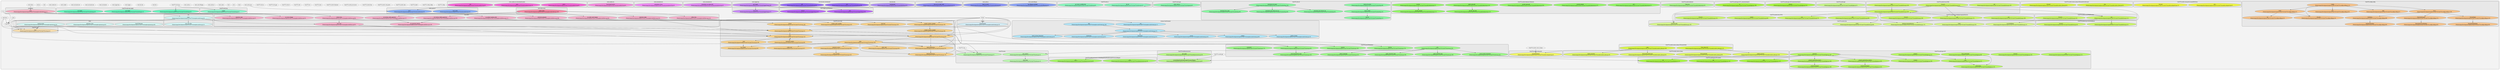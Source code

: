 digraph G {
    graph [rankdir=TB, clusterrank="local"];
    subgraph cluster_G {

        graph [style="filled,rounded", fillcolor="#80808018", label=""];
        #511 [label="#511", style="filled", fillcolor="#ffffffb2", fontcolor="#000000", group="0"];
        #588 [label="#588", style="filled", fillcolor="#ffffffb2", fontcolor="#000000", group="1"];
        ChatTTS [label="ChatTTS", style="filled", fillcolor="#ffffffb2", fontcolor="#000000", group="2"];
        ChatTTS__config [label="ChatTTS.config", style="filled", fillcolor="#ffffffb2", fontcolor="#000000", group="3"];
        ChatTTS__config__config [label="ChatTTS.config.config", style="filled", fillcolor="#ffffffb2", fontcolor="#000000", group="4"];
        ChatTTS__core [label="ChatTTS.core", style="filled", fillcolor="#ffffffb2", fontcolor="#000000", group="5"];
        ChatTTS__model [label="ChatTTS.model", style="filled", fillcolor="#ffffffb2", fontcolor="#000000", group="6"];
        ChatTTS__model__cuda [label="ChatTTS.model.cuda", style="filled", fillcolor="#ffffffb2", fontcolor="#000000", group="7"];
        ChatTTS__model__cuda__patch [label="ChatTTS.model.cuda.patch", style="filled", fillcolor="#ffffffb2", fontcolor="#000000", group="8"];
        ChatTTS__model__cuda__te_llama [label="ChatTTS.model.cuda.te_llama", style="filled", fillcolor="#ffffffb2", fontcolor="#000000", group="9"];
        ChatTTS__model__dvae [label="ChatTTS.model.dvae", style="filled", fillcolor="#ffffffb2", fontcolor="#000000", group="10"];
        ChatTTS__model__gpt [label="ChatTTS.model.gpt", style="filled", fillcolor="#ffffffb2", fontcolor="#000000", group="11"];
        ChatTTS__model__processors [label="ChatTTS.model.processors", style="filled", fillcolor="#ffffffb2", fontcolor="#000000", group="12"];
        ChatTTS__model__tokenizer [label="ChatTTS.model.tokenizer", style="filled", fillcolor="#ffffffb2", fontcolor="#000000", group="13"];
        ChatTTS__norm [label="ChatTTS.norm", style="filled", fillcolor="#ffffffb2", fontcolor="#000000", group="14"];
        ChatTTS__res [label="ChatTTS.res", style="filled", fillcolor="#ffffffb2", fontcolor="#000000", group="15"];
        ChatTTS__utils [label="ChatTTS.utils", style="filled", fillcolor="#ffffffb2", fontcolor="#000000", group="16"];
        ChatTTS__utils__dl [label="ChatTTS.utils.dl", style="filled", fillcolor="#ffffffb2", fontcolor="#000000", group="17"];
        ChatTTS__utils__gpu [label="ChatTTS.utils.gpu", style="filled", fillcolor="#ffffffb2", fontcolor="#000000", group="18"];
        ChatTTS__utils__io [label="ChatTTS.utils.io", style="filled", fillcolor="#ffffffb2", fontcolor="#000000", group="19"];
        ChatTTS__utils__log [label="ChatTTS.utils.log", style="filled", fillcolor="#ffffffb2", fontcolor="#000000", group="20"];
        client [label="client", style="filled", fillcolor="#ffffffb2", fontcolor="#000000", group="21"];
        main [label="main", style="filled", fillcolor="#ffffffb2", fontcolor="#000000", group="22"];
        run [label="run", style="filled", fillcolor="#ffffffb2", fontcolor="#000000", group="23"];
        setu [label="setu", style="filled", fillcolor="#ffffffb2", fontcolor="#000000", group="24"];
        stream [label="stream", style="filled", fillcolor="#ffffffb2", fontcolor="#000000", group="25"];
        tools [label="tools", style="filled", fillcolor="#ffffffb2", fontcolor="#000000", group="26"];
        tools__audio [label="tools.audio", style="filled", fillcolor="#ffffffb2", fontcolor="#000000", group="27"];
        tools__audio__av [label="tools.audio.av", style="filled", fillcolor="#ffffffb2", fontcolor="#000000", group="28"];
        tools__audio__ffmpeg [label="tools.audio.ffmpeg", style="filled", fillcolor="#ffffffb2", fontcolor="#000000", group="29"];
        tools__audio__n [label="tools.audio.n", style="filled", fillcolor="#ffffffb2", fontcolor="#000000", group="30"];
        tools__audio__pcm [label="tools.audio.pcm", style="filled", fillcolor="#ffffffb2", fontcolor="#000000", group="31"];
        tools__llm [label="tools.llm", style="filled", fillcolor="#ffffffb2", fontcolor="#000000", group="32"];
        tools__llm__llm [label="tools.llm.llm", style="filled", fillcolor="#ffffffb2", fontcolor="#000000", group="33"];
        tools__logger [label="tools.logger", style="filled", fillcolor="#ffffffb2", fontcolor="#000000", group="34"];
        tools__logger__log [label="tools.logger.log", style="filled", fillcolor="#ffffffb2", fontcolor="#000000", group="35"];
        tools__normalizer [label="tools.normalizer", style="filled", fillcolor="#ffffffb2", fontcolor="#000000", group="36"];
        tools__normalizer__en [label="tools.normalizer.en", style="filled", fillcolor="#ffffffb2", fontcolor="#000000", group="37"];
        tools__normalizer__zh [label="tools.normalizer.zh", style="filled", fillcolor="#ffffffb2", fontcolor="#000000", group="38"];
        tools__seeder [label="tools.seeder", style="filled", fillcolor="#ffffffb2", fontcolor="#000000", group="39"];
        tools__seeder__ctx [label="tools.seeder.ctx", style="filled", fillcolor="#ffffffb2", fontcolor="#000000", group="40"];
        web [label="web", style="filled", fillcolor="#ffffffb2", fontcolor="#000000", group="41"];
        web__ex [label="web.ex", style="filled", fillcolor="#ffffffb2", fontcolor="#000000", group="42"];
        web__funcs [label="web.funcs", style="filled", fillcolor="#ffffffb2", fontcolor="#000000", group="43"];
        web__webui [label="web.webui", style="filled", fillcolor="#ffffffb2", fontcolor="#000000", group="44"];
        subgraph cluster_ChatTTS__config__config {

            graph [style="filled,rounded", fillcolor="#80808018", label="ChatTTS.config.config"];
            ChatTTS__config__config__Backbone [label="Backbone\n(/home/sanjay/Development/explore/ChatTTS/ChatTTS/config/config.py:88)", style="filled", fillcolor="#ffb565b2", fontcolor="#000000", group="4"];
            ChatTTS__config__config__BackboneInitArgs [label="BackboneInitArgs\n(/home/sanjay/Development/explore/ChatTTS/ChatTTS/config/config.py:80)", style="filled", fillcolor="#ffb565b2", fontcolor="#000000", group="4"];
            ChatTTS__config__config__Config [label="Config\n(/home/sanjay/Development/explore/ChatTTS/ChatTTS/config/config.py:115)", style="filled", fillcolor="#ffb565b2", fontcolor="#000000", group="4"];
            ChatTTS__config__config__DVAE [label="DVAE\n(/home/sanjay/Development/explore/ChatTTS/ChatTTS/config/config.py:31)", style="filled", fillcolor="#ffb565b2", fontcolor="#000000", group="4"];
            ChatTTS__config__config__Decoder [label="Decoder\n(/home/sanjay/Development/explore/ChatTTS/ChatTTS/config/config.py:14)", style="filled", fillcolor="#ffb565b2", fontcolor="#000000", group="4"];
            ChatTTS__config__config__FeatureExtractor [label="FeatureExtractor\n(/home/sanjay/Development/explore/ChatTTS/ChatTTS/config/config.py:74)", style="filled", fillcolor="#ffb565b2", fontcolor="#000000", group="4"];
            ChatTTS__config__config__FeatureExtractorInitArgs [label="FeatureExtractorInitArgs\n(/home/sanjay/Development/explore/ChatTTS/ChatTTS/config/config.py:65)", style="filled", fillcolor="#ffb565b2", fontcolor="#000000", group="4"];
            ChatTTS__config__config__FourierHead [label="FourierHead\n(/home/sanjay/Development/explore/ChatTTS/ChatTTS/config/config.py:102)", style="filled", fillcolor="#ffb565b2", fontcolor="#000000", group="4"];
            ChatTTS__config__config__FourierHeadInitArgs [label="FourierHeadInitArgs\n(/home/sanjay/Development/explore/ChatTTS/ChatTTS/config/config.py:94)", style="filled", fillcolor="#ffb565b2", fontcolor="#000000", group="4"];
            ChatTTS__config__config__GPT [label="GPT\n(/home/sanjay/Development/explore/ChatTTS/ChatTTS/config/config.py:50)", style="filled", fillcolor="#ffb565b2", fontcolor="#000000", group="4"];
            ChatTTS__config__config__Path [label="Path\n(/home/sanjay/Development/explore/ChatTTS/ChatTTS/config/config.py:5)", style="filled", fillcolor="#ffb565b2", fontcolor="#000000", group="4"];
            ChatTTS__config__config__VQ [label="VQ\n(/home/sanjay/Development/explore/ChatTTS/ChatTTS/config/config.py:23)", style="filled", fillcolor="#ffb565b2", fontcolor="#000000", group="4"];
            ChatTTS__config__config__Vocos [label="Vocos\n(/home/sanjay/Development/explore/ChatTTS/ChatTTS/config/config.py:108)", style="filled", fillcolor="#ffb565b2", fontcolor="#000000", group="4"];
        }
        subgraph cluster_ChatTTS__core {

            graph [style="filled,rounded", fillcolor="#80808018", label="ChatTTS.core"];
            ChatTTS__core__Chat [label="Chat\n(/home/sanjay/Development/explore/ChatTTS/ChatTTS/core.py:31)", style="filled", fillcolor="#ffdb99b2", fontcolor="#000000", group="5"];
        }
        subgraph cluster_ChatTTS__core__Chat {

            graph [style="filled,rounded", fillcolor="#80808018", label="ChatTTS.core.Chat"];
            ChatTTS__core__Chat__InferCodeParams [label="InferCodeParams\n(/home/sanjay/Development/explore/ChatTTS/ChatTTS/core.py:191)", style="filled", fillcolor="#ffc965b2", fontcolor="#000000", group="5"];
            ChatTTS__core__Chat__RefineTextParams [label="RefineTextParams\n(/home/sanjay/Development/explore/ChatTTS/ChatTTS/core.py:179)", style="filled", fillcolor="#ffc965b2", fontcolor="#000000", group="5"];
            ChatTTS__core__Chat____init__ [label="__init__\n(/home/sanjay/Development/explore/ChatTTS/ChatTTS/core.py:32)", style="filled", fillcolor="#ffc965b2", fontcolor="#000000", group="5"];
            ChatTTS__core__Chat___decode_to_wavs [label="_decode_to_wavs\n(/home/sanjay/Development/explore/ChatTTS/ChatTTS/core.py:426)", style="filled", fillcolor="#ffc965b2", fontcolor="#000000", group="5"];
            ChatTTS__core__Chat___infer [label="_infer\n(/home/sanjay/Development/explore/ChatTTS/ChatTTS/core.py:339)", style="filled", fillcolor="#ffc965b2", fontcolor="#000000", group="5"];
            ChatTTS__core__Chat___infer_code [label="_infer_code\n(/home/sanjay/Development/explore/ChatTTS/ChatTTS/core.py:455)", style="filled", fillcolor="#ffc965b2", fontcolor="#000000", group="5"];
            ChatTTS__core__Chat___load [label="_load\n(/home/sanjay/Development/explore/ChatTTS/ChatTTS/core.py:238)", style="filled", fillcolor="#ffc965b2", fontcolor="#000000", group="5"];
            ChatTTS__core__Chat___refine_text [label="_refine_text\n(/home/sanjay/Development/explore/ChatTTS/ChatTTS/core.py:547)", style="filled", fillcolor="#ffc965b2", fontcolor="#000000", group="5"];
            ChatTTS__core__Chat___sample_random_speaker [label="_sample_random_speaker\n(/home/sanjay/Development/explore/ChatTTS/ChatTTS/core.py:169)", style="filled", fillcolor="#ffc965b2", fontcolor="#000000", group="5"];
            ChatTTS__core__Chat___vocos_decode [label="_vocos_decode\n(/home/sanjay/Development/explore/ChatTTS/ChatTTS/core.py:419)", style="filled", fillcolor="#ffc965b2", fontcolor="#000000", group="5"];
            ChatTTS__core__Chat__download_models [label="download_models\n(/home/sanjay/Development/explore/ChatTTS/ChatTTS/core.py:68)", style="filled", fillcolor="#ffc965b2", fontcolor="#000000", group="5"];
            ChatTTS__core__Chat__has_loaded [label="has_loaded\n(/home/sanjay/Development/explore/ChatTTS/ChatTTS/core.py:49)", style="filled", fillcolor="#ffc965b2", fontcolor="#000000", group="5"];
            ChatTTS__core__Chat__infer [label="infer\n(/home/sanjay/Development/explore/ChatTTS/ChatTTS/core.py:203)", style="filled", fillcolor="#ffc965b2", fontcolor="#000000", group="5"];
            ChatTTS__core__Chat__interrupt [label="interrupt\n(/home/sanjay/Development/explore/ChatTTS/ChatTTS/core.py:234)", style="filled", fillcolor="#ffc965b2", fontcolor="#000000", group="5"];
            ChatTTS__core__Chat__load [label="load\n(/home/sanjay/Development/explore/ChatTTS/ChatTTS/core.py:124)", style="filled", fillcolor="#ffc965b2", fontcolor="#000000", group="5"];
            ChatTTS__core__Chat__sample_audio_speaker [label="sample_audio_speaker\n(/home/sanjay/Development/explore/ChatTTS/ChatTTS/core.py:163)", style="filled", fillcolor="#ffc965b2", fontcolor="#000000", group="5"];
            ChatTTS__core__Chat__sample_random_speaker [label="sample_random_speaker\n(/home/sanjay/Development/explore/ChatTTS/ChatTTS/core.py:159)", style="filled", fillcolor="#ffc965b2", fontcolor="#000000", group="5"];
            ChatTTS__core__Chat__unload [label="unload\n(/home/sanjay/Development/explore/ChatTTS/ChatTTS/core.py:148)", style="filled", fillcolor="#ffc965b2", fontcolor="#000000", group="5"];
        }
        subgraph cluster_ChatTTS__model__cuda__patch {

            graph [style="filled,rounded", fillcolor="#80808018", label="ChatTTS.model.cuda.patch"];
            ChatTTS__model__cuda__patch__LlamaRMSNorm [label="LlamaRMSNorm\n(/home/sanjay/Development/explore/ChatTTS/ChatTTS/model/cuda/patch.py:4)", style="filled", fillcolor="#f6ff32b2", fontcolor="#000000", group="8"];
        }
        subgraph cluster_ChatTTS__model__cuda__patch__LlamaRMSNorm {

            graph [style="filled,rounded", fillcolor="#80808018", label="ChatTTS.model.cuda.patch.LlamaRMSNorm"];
            ChatTTS__model__cuda__patch__LlamaRMSNorm____init__ [label="__init__\n(/home/sanjay/Development/explore/ChatTTS/ChatTTS/model/cuda/patch.py:5)", style="filled", fillcolor="#f3ff00b2", fontcolor="#000000", group="8"];
            ChatTTS__model__cuda__patch__LlamaRMSNorm__forward [label="forward\n(/home/sanjay/Development/explore/ChatTTS/ChatTTS/model/cuda/patch.py:13)", style="filled", fillcolor="#f3ff00b2", fontcolor="#000000", group="8"];
        }
        subgraph cluster_ChatTTS__model__cuda__te_llama {

            graph [style="filled,rounded", fillcolor="#80808018", label="ChatTTS.model.cuda.te_llama"];
            ChatTTS__model__cuda__te_llama__TELlamaDecoderLayer [label="TELlamaDecoderLayer\n(/home/sanjay/Development/explore/ChatTTS/ChatTTS/model/cuda/te_llama.py:50)", style="filled", fillcolor="#dbff32b2", fontcolor="#000000", group="9"];
            ChatTTS__model__cuda__te_llama__TELlamaModel [label="TELlamaModel\n(/home/sanjay/Development/explore/ChatTTS/ChatTTS/model/cuda/te_llama.py:96)", style="filled", fillcolor="#dbff32b2", fontcolor="#000000", group="9"];
            ChatTTS__model__cuda__te_llama___replace_params [label="_replace_params\n(/home/sanjay/Development/explore/ChatTTS/ChatTTS/model/cuda/te_llama.py:134)", style="filled", fillcolor="#dbff32b2", fontcolor="#000000", group="9"];
            ChatTTS__model__cuda__te_llama__replace_decoder [label="replace_decoder\n(/home/sanjay/Development/explore/ChatTTS/ChatTTS/model/cuda/te_llama.py:29)", style="filled", fillcolor="#dbff32b2", fontcolor="#000000", group="9"];
        }
        subgraph cluster_ChatTTS__model__cuda__te_llama__TELlamaDecoderLayer {

            graph [style="filled,rounded", fillcolor="#80808018", label="ChatTTS.model.cuda.te_llama.TELlamaDecoderLayer"];
            ChatTTS__model__cuda__te_llama__TELlamaDecoderLayer____init__ [label="__init__\n(/home/sanjay/Development/explore/ChatTTS/ChatTTS/model/cuda/te_llama.py:61)", style="filled", fillcolor="#d2ff00b2", fontcolor="#000000", group="9"];
            ChatTTS__model__cuda__te_llama__TELlamaDecoderLayer__forward [label="forward\n(/home/sanjay/Development/explore/ChatTTS/ChatTTS/model/cuda/te_llama.py:81)", style="filled", fillcolor="#d2ff00b2", fontcolor="#000000", group="9"];
        }
        subgraph cluster_ChatTTS__model__cuda__te_llama__TELlamaModel {

            graph [style="filled,rounded", fillcolor="#80808018", label="ChatTTS.model.cuda.te_llama.TELlamaModel"];
            ChatTTS__model__cuda__te_llama__TELlamaModel____new__ [label="__new__\n(/home/sanjay/Development/explore/ChatTTS/ChatTTS/model/cuda/te_llama.py:106)", style="filled", fillcolor="#d2ff00b2", fontcolor="#000000", group="9"];
            ChatTTS__model__cuda__te_llama__TELlamaModel__from_state_dict [label="from_state_dict\n(/home/sanjay/Development/explore/ChatTTS/ChatTTS/model/cuda/te_llama.py:114)", style="filled", fillcolor="#d2ff00b2", fontcolor="#000000", group="9"];
        }
        subgraph cluster_ChatTTS__model__dvae {

            graph [style="filled,rounded", fillcolor="#80808018", label="ChatTTS.model.dvae"];
            ChatTTS__model__dvae__ConvNeXtBlock [label="ConvNeXtBlock\n(/home/sanjay/Development/explore/ChatTTS/ChatTTS/model/dvae.py:13)", style="filled", fillcolor="#d0ff65b2", fontcolor="#000000", group="10"];
            ChatTTS__model__dvae__DVAE [label="DVAE\n(/home/sanjay/Development/explore/ChatTTS/ChatTTS/model/dvae.py:205)", style="filled", fillcolor="#d0ff65b2", fontcolor="#000000", group="10"];
            ChatTTS__model__dvae__DVAEDecoder [label="DVAEDecoder\n(/home/sanjay/Development/explore/ChatTTS/ChatTTS/model/dvae.py:130)", style="filled", fillcolor="#d0ff65b2", fontcolor="#000000", group="10"];
            ChatTTS__model__dvae__GFSQ [label="GFSQ\n(/home/sanjay/Development/explore/ChatTTS/ChatTTS/model/dvae.py:68)", style="filled", fillcolor="#d0ff65b2", fontcolor="#000000", group="10"];
            ChatTTS__model__dvae__MelSpectrogramFeatures [label="MelSpectrogramFeatures\n(/home/sanjay/Development/explore/ChatTTS/ChatTTS/model/dvae.py:174)", style="filled", fillcolor="#d0ff65b2", fontcolor="#000000", group="10"];
        }
        subgraph cluster_ChatTTS__model__dvae__ConvNeXtBlock {

            graph [style="filled,rounded", fillcolor="#80808018", label="ChatTTS.model.dvae.ConvNeXtBlock"];
            ChatTTS__model__dvae__ConvNeXtBlock____init__ [label="__init__\n(/home/sanjay/Development/explore/ChatTTS/ChatTTS/model/dvae.py:14)", style="filled", fillcolor="#c0ff32b2", fontcolor="#000000", group="10"];
            ChatTTS__model__dvae__ConvNeXtBlock__forward [label="forward\n(/home/sanjay/Development/explore/ChatTTS/ChatTTS/model/dvae.py:45)", style="filled", fillcolor="#c0ff32b2", fontcolor="#000000", group="10"];
        }
        subgraph cluster_ChatTTS__model__dvae__DVAE {

            graph [style="filled,rounded", fillcolor="#80808018", label="ChatTTS.model.dvae.DVAE"];
            ChatTTS__model__dvae__DVAE____call__ [label="__call__\n(/home/sanjay/Development/explore/ChatTTS/ChatTTS/model/dvae.py:245)", style="filled", fillcolor="#c0ff32b2", fontcolor="#000000", group="10"];
            ChatTTS__model__dvae__DVAE____init__ [label="__init__\n(/home/sanjay/Development/explore/ChatTTS/ChatTTS/model/dvae.py:206)", style="filled", fillcolor="#c0ff32b2", fontcolor="#000000", group="10"];
            ChatTTS__model__dvae__DVAE____repr__ [label="__repr__\n(/home/sanjay/Development/explore/ChatTTS/ChatTTS/model/dvae.py:240)", style="filled", fillcolor="#c0ff32b2", fontcolor="#000000", group="10"];
            ChatTTS__model__dvae__DVAE__forward [label="forward\n(/home/sanjay/Development/explore/ChatTTS/ChatTTS/model/dvae.py:251)", style="filled", fillcolor="#c0ff32b2", fontcolor="#000000", group="10"];
        }
        subgraph cluster_ChatTTS__model__dvae__DVAEDecoder {

            graph [style="filled,rounded", fillcolor="#80808018", label="ChatTTS.model.dvae.DVAEDecoder"];
            ChatTTS__model__dvae__DVAEDecoder____init__ [label="__init__\n(/home/sanjay/Development/explore/ChatTTS/ChatTTS/model/dvae.py:131)", style="filled", fillcolor="#c0ff32b2", fontcolor="#000000", group="10"];
            ChatTTS__model__dvae__DVAEDecoder__forward [label="forward\n(/home/sanjay/Development/explore/ChatTTS/ChatTTS/model/dvae.py:162)", style="filled", fillcolor="#c0ff32b2", fontcolor="#000000", group="10"];
        }
        subgraph cluster_ChatTTS__model__dvae__GFSQ {

            graph [style="filled,rounded", fillcolor="#80808018", label="ChatTTS.model.dvae.GFSQ"];
            ChatTTS__model__dvae__GFSQ____call__ [label="__call__\n(/home/sanjay/Development/explore/ChatTTS/ChatTTS/model/dvae.py:98)", style="filled", fillcolor="#c0ff32b2", fontcolor="#000000", group="10"];
            ChatTTS__model__dvae__GFSQ____init__ [label="__init__\n(/home/sanjay/Development/explore/ChatTTS/ChatTTS/model/dvae.py:70)", style="filled", fillcolor="#c0ff32b2", fontcolor="#000000", group="10"];
            ChatTTS__model__dvae__GFSQ___embed [label="_embed\n(/home/sanjay/Development/explore/ChatTTS/ChatTTS/model/dvae.py:86)", style="filled", fillcolor="#c0ff32b2", fontcolor="#000000", group="10"];
            ChatTTS__model__dvae__GFSQ__forward [label="forward\n(/home/sanjay/Development/explore/ChatTTS/ChatTTS/model/dvae.py:101)", style="filled", fillcolor="#c0ff32b2", fontcolor="#000000", group="10"];
        }
        subgraph cluster_ChatTTS__model__dvae__MelSpectrogramFeatures {

            graph [style="filled,rounded", fillcolor="#80808018", label="ChatTTS.model.dvae.MelSpectrogramFeatures"];
            ChatTTS__model__dvae__MelSpectrogramFeatures____call__ [label="__call__\n(/home/sanjay/Development/explore/ChatTTS/ChatTTS/model/dvae.py:196)", style="filled", fillcolor="#c0ff32b2", fontcolor="#000000", group="10"];
            ChatTTS__model__dvae__MelSpectrogramFeatures____init__ [label="__init__\n(/home/sanjay/Development/explore/ChatTTS/ChatTTS/model/dvae.py:175)", style="filled", fillcolor="#c0ff32b2", fontcolor="#000000", group="10"];
            ChatTTS__model__dvae__MelSpectrogramFeatures__forward [label="forward\n(/home/sanjay/Development/explore/ChatTTS/ChatTTS/model/dvae.py:199)", style="filled", fillcolor="#c0ff32b2", fontcolor="#000000", group="10"];
        }
        subgraph cluster_ChatTTS__model__gpt {

            graph [style="filled,rounded", fillcolor="#80808018", label="ChatTTS.model.gpt"];
            ChatTTS__model__gpt__GPT [label="GPT\n(/home/sanjay/Development/explore/ChatTTS/ChatTTS/model/gpt.py:22)", style="filled", fillcolor="#bcff65b2", fontcolor="#000000", group="11"];
        }
        subgraph cluster_ChatTTS__model__gpt__GPT {

            graph [style="filled,rounded", fillcolor="#80808018", label="ChatTTS.model.gpt.GPT"];
            ChatTTS__model__gpt__GPT__Context [label="Context\n(/home/sanjay/Development/explore/ChatTTS/ChatTTS/model/gpt.py:109)", style="filled", fillcolor="#a6ff32b2", fontcolor="#000000", group="11"];
            ChatTTS__model__gpt__GPT__GenerationOutputs [label="GenerationOutputs\n(/home/sanjay/Development/explore/ChatTTS/ChatTTS/model/gpt.py:318)", style="filled", fillcolor="#a6ff32b2", fontcolor="#000000", group="11"];
            ChatTTS__model__gpt__GPT___GenerationInputs [label="_GenerationInputs\n(/home/sanjay/Development/explore/ChatTTS/ChatTTS/model/gpt.py:189)", style="filled", fillcolor="#a6ff32b2", fontcolor="#000000", group="11"];
            ChatTTS__model__gpt__GPT____call__ [label="__call__\n(/home/sanjay/Development/explore/ChatTTS/ChatTTS/model/gpt.py:151)", style="filled", fillcolor="#a6ff32b2", fontcolor="#000000", group="11"];
            ChatTTS__model__gpt__GPT____init__ [label="__init__\n(/home/sanjay/Development/explore/ChatTTS/ChatTTS/model/gpt.py:23)", style="filled", fillcolor="#a6ff32b2", fontcolor="#000000", group="11"];
            ChatTTS__model__gpt__GPT___build_llama [label="_build_llama\n(/home/sanjay/Development/explore/ChatTTS/ChatTTS/model/gpt.py:119)", style="filled", fillcolor="#a6ff32b2", fontcolor="#000000", group="11"];
            ChatTTS__model__gpt__GPT___prepare_generation_inputs [label="_prepare_generation_inputs\n(/home/sanjay/Development/explore/ChatTTS/ChatTTS/model/gpt.py:208)", style="filled", fillcolor="#a6ff32b2", fontcolor="#000000", group="11"];
            ChatTTS__model__gpt__GPT___prepare_generation_outputs [label="_prepare_generation_outputs\n(/home/sanjay/Development/explore/ChatTTS/ChatTTS/model/gpt.py:328)", style="filled", fillcolor="#a6ff32b2", fontcolor="#000000", group="11"];
            ChatTTS__model__gpt__GPT__forward [label="forward\n(/home/sanjay/Development/explore/ChatTTS/ChatTTS/model/gpt.py:159)", style="filled", fillcolor="#a6ff32b2", fontcolor="#000000", group="11"];
            ChatTTS__model__gpt__GPT__from_pretrained [label="from_pretrained\n(/home/sanjay/Development/explore/ChatTTS/ChatTTS/model/gpt.py:86)", style="filled", fillcolor="#a6ff32b2", fontcolor="#000000", group="11"];
            ChatTTS__model__gpt__GPT__generate [label="generate\n(/home/sanjay/Development/explore/ChatTTS/ChatTTS/model/gpt.py:356)", style="filled", fillcolor="#a6ff32b2", fontcolor="#000000", group="11"];
            ChatTTS__model__gpt__GPT__prepare [label="prepare\n(/home/sanjay/Development/explore/ChatTTS/ChatTTS/model/gpt.py:141)", style="filled", fillcolor="#a6ff32b2", fontcolor="#000000", group="11"];
        }
        subgraph cluster_ChatTTS__model__gpt__GPT__Context {

            graph [style="filled,rounded", fillcolor="#80808018", label="ChatTTS.model.gpt.GPT.Context"];
            ChatTTS__model__gpt__GPT__Context____init__ [label="__init__\n(/home/sanjay/Development/explore/ChatTTS/ChatTTS/model/gpt.py:110)", style="filled", fillcolor="#90ff00b2", fontcolor="#000000", group="11"];
            ChatTTS__model__gpt__GPT__Context__get [label="get\n(/home/sanjay/Development/explore/ChatTTS/ChatTTS/model/gpt.py:116)", style="filled", fillcolor="#90ff00b2", fontcolor="#000000", group="11"];
            ChatTTS__model__gpt__GPT__Context__set [label="set\n(/home/sanjay/Development/explore/ChatTTS/ChatTTS/model/gpt.py:113)", style="filled", fillcolor="#90ff00b2", fontcolor="#000000", group="11"];
        }
        subgraph cluster_ChatTTS__model__gpt__GPT__GenerationOutputs {

            graph [style="filled,rounded", fillcolor="#80808018", label="ChatTTS.model.gpt.GPT.GenerationOutputs"];
            ChatTTS__model__gpt__GPT__GenerationOutputs__destroy [label="destroy\n(/home/sanjay/Development/explore/ChatTTS/ChatTTS/model/gpt.py:323)", style="filled", fillcolor="#90ff00b2", fontcolor="#000000", group="11"];
        }
        subgraph cluster_ChatTTS__model__gpt__GPT___GenerationInputs {

            graph [style="filled,rounded", fillcolor="#80808018", label="ChatTTS.model.gpt.GPT._GenerationInputs"];
            ChatTTS__model__gpt__GPT___GenerationInputs__to [label="to\n(/home/sanjay/Development/explore/ChatTTS/ChatTTS/model/gpt.py:198)", style="filled", fillcolor="#90ff00b2", fontcolor="#000000", group="11"];
        }
        subgraph cluster_ChatTTS__model__processors {

            graph [style="filled,rounded", fillcolor="#80808018", label="ChatTTS.model.processors"];
            ChatTTS__model__processors__CustomRepetitionPenaltyLogitsProcessorRepeat [label="CustomRepetitionPenaltyLogitsProcessorRepeat\n(/home/sanjay/Development/explore/ChatTTS/ChatTTS/model/processors.py:6)", style="filled", fillcolor="#a8ff65b2", fontcolor="#000000", group="12"];
            ChatTTS__model__processors__gen_logits [label="gen_logits\n(/home/sanjay/Development/explore/ChatTTS/ChatTTS/model/processors.py:38)", style="filled", fillcolor="#a8ff65b2", fontcolor="#000000", group="12"];
        }
        subgraph cluster_ChatTTS__model__processors__CustomRepetitionPenaltyLogitsProcessorRepeat {

            graph [style="filled,rounded", fillcolor="#80808018", label="ChatTTS.model.processors.CustomRepetitionPenaltyLogitsProcessorRepeat"];
            ChatTTS__model__processors__CustomRepetitionPenaltyLogitsProcessorRepeat____call__ [label="__call__\n(/home/sanjay/Development/explore/ChatTTS/ChatTTS/model/processors.py:18)", style="filled", fillcolor="#8bff32b2", fontcolor="#000000", group="12"];
            ChatTTS__model__processors__CustomRepetitionPenaltyLogitsProcessorRepeat____init__ [label="__init__\n(/home/sanjay/Development/explore/ChatTTS/ChatTTS/model/processors.py:8)", style="filled", fillcolor="#8bff32b2", fontcolor="#000000", group="12"];
        }
        subgraph cluster_ChatTTS__model__tokenizer {

            graph [style="filled,rounded", fillcolor="#80808018", label="ChatTTS.model.tokenizer"];
            ChatTTS__model__tokenizer__Tokenizer [label="Tokenizer\n(/home/sanjay/Development/explore/ChatTTS/ChatTTS/model/tokenizer.py:20)", style="filled", fillcolor="#94ff65b2", fontcolor="#000000", group="13"];
        }
        subgraph cluster_ChatTTS__model__tokenizer__Tokenizer {

            graph [style="filled,rounded", fillcolor="#80808018", label="ChatTTS.model.tokenizer.Tokenizer"];
            ChatTTS__model__tokenizer__Tokenizer____init__ [label="__init__\n(/home/sanjay/Development/explore/ChatTTS/ChatTTS/model/tokenizer.py:21)", style="filled", fillcolor="#71ff32b2", fontcolor="#000000", group="13"];
            ChatTTS__model__tokenizer__Tokenizer___decode_prompt [label="_decode_prompt\n(/home/sanjay/Development/explore/ChatTTS/ChatTTS/model/tokenizer.py:171)", style="filled", fillcolor="#71ff32b2", fontcolor="#000000", group="13"];
            ChatTTS__model__tokenizer__Tokenizer___decode_spk_emb [label="_decode_spk_emb\n(/home/sanjay/Development/explore/ChatTTS/ChatTTS/model/tokenizer.py:132)", style="filled", fillcolor="#71ff32b2", fontcolor="#000000", group="13"];
            ChatTTS__model__tokenizer__Tokenizer___encode_prompt [label="_encode_prompt\n(/home/sanjay/Development/explore/ChatTTS/ChatTTS/model/tokenizer.py:187)", style="filled", fillcolor="#71ff32b2", fontcolor="#000000", group="13"];
            ChatTTS__model__tokenizer__Tokenizer___encode_spk_emb [label="_encode_spk_emb\n(/home/sanjay/Development/explore/ChatTTS/ChatTTS/model/tokenizer.py:204)", style="filled", fillcolor="#71ff32b2", fontcolor="#000000", group="13"];
            ChatTTS__model__tokenizer__Tokenizer__apply_spk_emb [label="apply_spk_emb\n(/home/sanjay/Development/explore/ChatTTS/ChatTTS/model/tokenizer.py:143)", style="filled", fillcolor="#71ff32b2", fontcolor="#000000", group="13"];
            ChatTTS__model__tokenizer__Tokenizer__encode [label="encode\n(/home/sanjay/Development/explore/ChatTTS/ChatTTS/model/tokenizer.py:37)", style="filled", fillcolor="#71ff32b2", fontcolor="#000000", group="13"];
        }
        subgraph cluster_ChatTTS__norm {

            graph [style="filled,rounded", fillcolor="#80808018", label="ChatTTS.norm"];
            ChatTTS__norm__Normalizer [label="Normalizer\n(/home/sanjay/Development/explore/ChatTTS/ChatTTS/norm.py:37)", style="filled", fillcolor="#aaff99b2", fontcolor="#000000", group="14"];
            ChatTTS__norm___fast_replace [label="_fast_replace\n(/home/sanjay/Development/explore/ChatTTS/ChatTTS/norm.py:22)", style="filled", fillcolor="#aaff99b2", fontcolor="#000000", group="14"];
            ChatTTS__norm___find_index [label="_find_index\n(/home/sanjay/Development/explore/ChatTTS/ChatTTS/norm.py:14)", style="filled", fillcolor="#aaff99b2", fontcolor="#000000", group="14"];
        }
        subgraph cluster_ChatTTS__norm__Normalizer {

            graph [style="filled,rounded", fillcolor="#80808018", label="ChatTTS.norm.Normalizer"];
            ChatTTS__norm__Normalizer____call__ [label="__call__\n(/home/sanjay/Development/explore/ChatTTS/ChatTTS/norm.py:129)", style="filled", fillcolor="#80ff65b2", fontcolor="#000000", group="14"];
            ChatTTS__norm__Normalizer____init__ [label="__init__\n(/home/sanjay/Development/explore/ChatTTS/ChatTTS/norm.py:38)", style="filled", fillcolor="#80ff65b2", fontcolor="#000000", group="14"];
            ChatTTS__norm__Normalizer___apply_character_map [label="_apply_character_map\n(/home/sanjay/Development/explore/ChatTTS/ChatTTS/norm.py:199)", style="filled", fillcolor="#80ff65b2", fontcolor="#000000", group="14"];
            ChatTTS__norm__Normalizer___apply_half2full_map [label="_apply_half2full_map\n(/home/sanjay/Development/explore/ChatTTS/ChatTTS/norm.py:196)", style="filled", fillcolor="#80ff65b2", fontcolor="#000000", group="14"];
            ChatTTS__norm__Normalizer___count_invalid_characters [label="_count_invalid_characters\n(/home/sanjay/Development/explore/ChatTTS/ChatTTS/norm.py:191)", style="filled", fillcolor="#80ff65b2", fontcolor="#000000", group="14"];
            ChatTTS__norm__Normalizer___detect_language [label="_detect_language\n(/home/sanjay/Development/explore/ChatTTS/ChatTTS/norm.py:202)", style="filled", fillcolor="#80ff65b2", fontcolor="#000000", group="14"];
            ChatTTS__norm__Normalizer___load_homophones_map [label="_load_homophones_map\n(/home/sanjay/Development/explore/ChatTTS/ChatTTS/norm.py:182)", style="filled", fillcolor="#80ff65b2", fontcolor="#000000", group="14"];
            ChatTTS__norm__Normalizer__destroy [label="destroy\n(/home/sanjay/Development/explore/ChatTTS/ChatTTS/norm.py:178)", style="filled", fillcolor="#80ff65b2", fontcolor="#000000", group="14"];
            ChatTTS__norm__Normalizer__register [label="register\n(/home/sanjay/Development/explore/ChatTTS/ChatTTS/norm.py:159)", style="filled", fillcolor="#80ff65b2", fontcolor="#000000", group="14"];
            ChatTTS__norm__Normalizer__unregister [label="unregister\n(/home/sanjay/Development/explore/ChatTTS/ChatTTS/norm.py:174)", style="filled", fillcolor="#80ff65b2", fontcolor="#000000", group="14"];
        }
        subgraph cluster_ChatTTS__utils__dl {

            graph [style="filled,rounded", fillcolor="#80808018", label="ChatTTS.utils.dl"];
            ChatTTS__utils__dl__check_all_assets [label="check_all_assets\n(/home/sanjay/Development/explore/ChatTTS/ChatTTS/utils/dl.py:46)", style="filled", fillcolor="#65ff87b2", fontcolor="#000000", group="17"];
            ChatTTS__utils__dl__check_model [label="check_model\n(/home/sanjay/Development/explore/ChatTTS/ChatTTS/utils/dl.py:19)", style="filled", fillcolor="#65ff87b2", fontcolor="#000000", group="17"];
            ChatTTS__utils__dl__download_all_assets [label="download_all_assets\n(/home/sanjay/Development/explore/ChatTTS/ChatTTS/utils/dl.py:104)", style="filled", fillcolor="#65ff87b2", fontcolor="#000000", group="17"];
            ChatTTS__utils__dl__download_and_extract_tar_gz [label="download_and_extract_tar_gz\n(/home/sanjay/Development/explore/ChatTTS/ChatTTS/utils/dl.py:68)", style="filled", fillcolor="#65ff87b2", fontcolor="#000000", group="17"];
            ChatTTS__utils__dl__download_and_extract_zip [label="download_and_extract_zip\n(/home/sanjay/Development/explore/ChatTTS/ChatTTS/utils/dl.py:82)", style="filled", fillcolor="#65ff87b2", fontcolor="#000000", group="17"];
            ChatTTS__utils__dl__download_dns_yaml [label="download_dns_yaml\n(/home/sanjay/Development/explore/ChatTTS/ChatTTS/utils/dl.py:96)", style="filled", fillcolor="#65ff87b2", fontcolor="#000000", group="17"];
            ChatTTS__utils__dl__sha256 [label="sha256\n(/home/sanjay/Development/explore/ChatTTS/ChatTTS/utils/dl.py:12)", style="filled", fillcolor="#65ff87b2", fontcolor="#000000", group="17"];
        }
        subgraph cluster_ChatTTS__utils__gpu {

            graph [style="filled,rounded", fillcolor="#80808018", label="ChatTTS.utils.gpu"];
            ChatTTS__utils__gpu__select_device [label="select_device\n(/home/sanjay/Development/explore/ChatTTS/ChatTTS/utils/gpu.py:6)", style="filled", fillcolor="#65ff9bb2", fontcolor="#000000", group="18"];
        }
        subgraph cluster_ChatTTS__utils__io {

            graph [style="filled,rounded", fillcolor="#80808018", label="ChatTTS.utils.io"];
            ChatTTS__utils__io__del_all [label="del_all\n(/home/sanjay/Development/explore/ChatTTS/ChatTTS/utils/io.py:22)", style="filled", fillcolor="#65ffafb2", fontcolor="#000000", group="19"];
            ChatTTS__utils__io__get_latest_modified_file [label="get_latest_modified_file\n(/home/sanjay/Development/explore/ChatTTS/ChatTTS/utils/io.py:9)", style="filled", fillcolor="#65ffafb2", fontcolor="#000000", group="19"];
        }
        subgraph cluster_ChatTTS__utils__log {

            graph [style="filled,rounded", fillcolor="#80808018", label="ChatTTS.utils.log"];
            ChatTTS__utils__log__Logger [label="Logger\n(/home/sanjay/Development/explore/ChatTTS/ChatTTS/utils/log.py:5)", style="filled", fillcolor="#65ffc3b2", fontcolor="#000000", group="20"];
        }
        subgraph cluster_ChatTTS__utils__log__Logger {

            graph [style="filled,rounded", fillcolor="#80808018", label="ChatTTS.utils.log.Logger"];
            ChatTTS__utils__log__Logger____init__ [label="__init__\n(/home/sanjay/Development/explore/ChatTTS/ChatTTS/utils/log.py:6)", style="filled", fillcolor="#32ffafb2", fontcolor="#000000", group="20"];
            ChatTTS__utils__log__Logger__get_logger [label="get_logger\n(/home/sanjay/Development/explore/ChatTTS/ChatTTS/utils/log.py:12)", style="filled", fillcolor="#32ffafb2", fontcolor="#000000", group="20"];
            ChatTTS__utils__log__Logger__set_logger [label="set_logger\n(/home/sanjay/Development/explore/ChatTTS/ChatTTS/utils/log.py:9)", style="filled", fillcolor="#32ffafb2", fontcolor="#000000", group="20"];
        }
        subgraph cluster_main {

            graph [style="filled,rounded", fillcolor="#80808018", label="main"];
            main__ChatTTSParams [label="ChatTTSParams\n(/home/sanjay/Development/explore/ChatTTS/examples/api/main.py:46)", style="filled", fillcolor="#ccfef8b2", fontcolor="#000000", group="22"];
            main__generate_voice [label="generate_voice\n(/home/sanjay/Development/explore/ChatTTS/examples/api/main.py:62)", style="filled", fillcolor="#ccfef8b2", fontcolor="#000000", group="22"];
            main__startup_event [label="startup_event\n(/home/sanjay/Development/explore/ChatTTS/examples/api/main.py:34)", style="filled", fillcolor="#ccfef8b2", fontcolor="#000000", group="22"];
        }
        subgraph cluster_run {

            graph [style="filled,rounded", fillcolor="#80808018", label="run"];
            run__main [label="main\n(/home/sanjay/Development/explore/ChatTTS/examples/cmd/run.py:30)", style="filled", fillcolor="#ccfefeb2", fontcolor="#000000", group="23"];
            run__save_mp3_file [label="save_mp3_file\n(/home/sanjay/Development/explore/ChatTTS/examples/cmd/run.py:22)", style="filled", fillcolor="#ccfefeb2", fontcolor="#000000", group="23"];
        }
        subgraph cluster_stream {

            graph [style="filled,rounded", fillcolor="#80808018", label="stream"];
            stream__ChatStreamer [label="ChatStreamer\n(/home/sanjay/Development/explore/ChatTTS/examples/cmd/stream.py:10)", style="filled", fillcolor="#ccf1feb2", fontcolor="#000000", group="25"];
        }
        subgraph cluster_stream__ChatStreamer {

            graph [style="filled,rounded", fillcolor="#80808018", label="stream.ChatStreamer"];
            stream__ChatStreamer____init__ [label="__init__\n(/home/sanjay/Development/explore/ChatTTS/examples/cmd/stream.py:11)", style="filled", fillcolor="#99e4ffb2", fontcolor="#000000", group="25"];
            stream__ChatStreamer___accum [label="_accum\n(/home/sanjay/Development/explore/ChatTTS/examples/cmd/stream.py:34)", style="filled", fillcolor="#99e4ffb2", fontcolor="#000000", group="25"];
            stream__ChatStreamer___subgen [label="_subgen\n(/home/sanjay/Development/explore/ChatTTS/examples/cmd/stream.py:69)", style="filled", fillcolor="#99e4ffb2", fontcolor="#000000", group="25"];
            stream__ChatStreamer___update_stream [label="_update_stream\n(/home/sanjay/Development/explore/ChatTTS/examples/cmd/stream.py:16)", style="filled", fillcolor="#99e4ffb2", fontcolor="#000000", group="25"];
            stream__ChatStreamer__batch_stream_formatted [label="batch_stream_formatted\n(/home/sanjay/Development/explore/ChatTTS/examples/cmd/stream.py:43)", style="filled", fillcolor="#99e4ffb2", fontcolor="#000000", group="25"];
            stream__ChatStreamer__checkvoice [label="checkvoice\n(/home/sanjay/Development/explore/ChatTTS/examples/cmd/stream.py:61)", style="filled", fillcolor="#99e4ffb2", fontcolor="#000000", group="25"];
            stream__ChatStreamer__formatted [label="formatted\n(/home/sanjay/Development/explore/ChatTTS/examples/cmd/stream.py:52)", style="filled", fillcolor="#99e4ffb2", fontcolor="#000000", group="25"];
            stream__ChatStreamer__generate [label="generate\n(/home/sanjay/Development/explore/ChatTTS/examples/cmd/stream.py:75)", style="filled", fillcolor="#99e4ffb2", fontcolor="#000000", group="25"];
            stream__ChatStreamer__play [label="play\n(/home/sanjay/Development/explore/ChatTTS/examples/cmd/stream.py:149)", style="filled", fillcolor="#99e4ffb2", fontcolor="#000000", group="25"];
        }
        subgraph cluster_tools__audio__av {

            graph [style="filled,rounded", fillcolor="#80808018", label="tools.audio.av"];
            tools__audio__av__load_audio [label="load_audio\n(/home/sanjay/Development/explore/ChatTTS/tools/audio/av.py:42)", style="filled", fillcolor="#659bffb2", fontcolor="#000000", group="28"];
            tools__audio__av__wav2 [label="wav2\n(/home/sanjay/Development/explore/ChatTTS/tools/audio/av.py:20)", style="filled", fillcolor="#659bffb2", fontcolor="#000000", group="28"];
        }
        subgraph cluster_tools__audio__ffmpeg {

            graph [style="filled,rounded", fillcolor="#80808018", label="tools.audio.ffmpeg"];
            tools__audio__ffmpeg__has_ffmpeg_installed [label="has_ffmpeg_installed\n(/home/sanjay/Development/explore/ChatTTS/tools/audio/ffmpeg.py:4)", style="filled", fillcolor="#6587ffb2", fontcolor="#000000", group="29"];
        }
        subgraph cluster_tools__audio__n {

            graph [style="filled,rounded", fillcolor="#80808018", label="tools.audio.n"];
            tools__audio__n__float_to_int16 [label="float_to_int16\n(/home/sanjay/Development/explore/ChatTTS/tools/audio/np.py:8)", style="filled", fillcolor="#6573ffb2", fontcolor="#000000", group="30"];
        }
        subgraph cluster_tools__audio__pcm {

            graph [style="filled,rounded", fillcolor="#80808018", label="tools.audio.pcm"];
            tools__audio__pcm__pcm_arr_to_mp3_view [label="pcm_arr_to_mp3_view\n(/home/sanjay/Development/explore/ChatTTS/tools/audio/pcm.py:10)", style="filled", fillcolor="#6c65ffb2", fontcolor="#000000", group="31"];
        }
        subgraph cluster_tools__llm__llm {

            graph [style="filled,rounded", fillcolor="#80808018", label="tools.llm.llm"];
            tools__llm__llm__ChatOpenAI [label="ChatOpenAI\n(/home/sanjay/Development/explore/ChatTTS/tools/llm/llm.py:55)", style="filled", fillcolor="#9465ffb2", fontcolor="#000000", group="33"];
        }
        subgraph cluster_tools__llm__llm__ChatOpenAI {

            graph [style="filled,rounded", fillcolor="#80808018", label="tools.llm.llm.ChatOpenAI"];
            tools__llm__llm__ChatOpenAI____init__ [label="__init__\n(/home/sanjay/Development/explore/ChatTTS/tools/llm/llm.py:56)", style="filled", fillcolor="#7132ffb2", fontcolor="#000000", group="33"];
            tools__llm__llm__ChatOpenAI__call [label="call\n(/home/sanjay/Development/explore/ChatTTS/tools/llm/llm.py:63)", style="filled", fillcolor="#7132ffb2", fontcolor="#000000", group="33"];
        }
        subgraph cluster_tools__logger__log {

            graph [style="filled,rounded", fillcolor="#80808018", label="tools.logger.log"];
            tools__logger__log__Formatter [label="Formatter\n(/home/sanjay/Development/explore/ChatTTS/tools/logger/log.py:37)", style="filled", fillcolor="#bc65ffb2", fontcolor="#000000", group="35"];
            tools__logger__log__get_logger [label="get_logger\n(/home/sanjay/Development/explore/ChatTTS/tools/logger/log.py:58)", style="filled", fillcolor="#bc65ffb2", fontcolor="#000000", group="35"];
        }
        subgraph cluster_tools__logger__log__Formatter {

            graph [style="filled,rounded", fillcolor="#80808018", label="tools.logger.log.Formatter"];
            tools__logger__log__Formatter____init__ [label="__init__\n(/home/sanjay/Development/explore/ChatTTS/tools/logger/log.py:38)", style="filled", fillcolor="#a632ffb2", fontcolor="#000000", group="35"];
            tools__logger__log__Formatter__format [label="format\n(/home/sanjay/Development/explore/ChatTTS/tools/logger/log.py:43)", style="filled", fillcolor="#a632ffb2", fontcolor="#000000", group="35"];
        }
        subgraph cluster_tools__normalizer__en {

            graph [style="filled,rounded", fillcolor="#80808018", label="tools.normalizer.en"];
            tools__normalizer__en__normalizer_en_nemo_text [label="normalizer_en_nemo_text\n(/home/sanjay/Development/explore/ChatTTS/tools/normalizer/en.py:5)", style="filled", fillcolor="#e465ffb2", fontcolor="#000000", group="37"];
        }
        subgraph cluster_tools__normalizer__zh {

            graph [style="filled,rounded", fillcolor="#80808018", label="tools.normalizer.zh"];
            tools__normalizer__zh__normalizer_zh_tn [label="normalizer_zh_tn\n(/home/sanjay/Development/explore/ChatTTS/tools/normalizer/zh.py:4)", style="filled", fillcolor="#f865ffb2", fontcolor="#000000", group="38"];
        }
        subgraph cluster_tools__seeder__ctx {

            graph [style="filled,rounded", fillcolor="#80808018", label="tools.seeder.ctx"];
            tools__seeder__ctx__TorchSeedContext [label="TorchSeedContext\n(/home/sanjay/Development/explore/ChatTTS/tools/seeder/ctx.py:4)", style="filled", fillcolor="#ff65ddb2", fontcolor="#000000", group="40"];
        }
        subgraph cluster_tools__seeder__ctx__TorchSeedContext {

            graph [style="filled,rounded", fillcolor="#80808018", label="tools.seeder.ctx.TorchSeedContext"];
            tools__seeder__ctx__TorchSeedContext____enter__ [label="__enter__\n(/home/sanjay/Development/explore/ChatTTS/tools/seeder/ctx.py:9)", style="filled", fillcolor="#ff32d2b2", fontcolor="#000000", group="40"];
            tools__seeder__ctx__TorchSeedContext____exit__ [label="__exit__\n(/home/sanjay/Development/explore/ChatTTS/tools/seeder/ctx.py:13)", style="filled", fillcolor="#ff32d2b2", fontcolor="#000000", group="40"];
            tools__seeder__ctx__TorchSeedContext____init__ [label="__init__\n(/home/sanjay/Development/explore/ChatTTS/tools/seeder/ctx.py:5)", style="filled", fillcolor="#ff32d2b2", fontcolor="#000000", group="40"];
        }
        subgraph cluster_web__funcs {

            graph [style="filled,rounded", fillcolor="#80808018", label="web.funcs"];
            web__funcs___set_generate_buttons [label="_set_generate_buttons\n(/home/sanjay/Development/explore/ChatTTS/examples/web/funcs.py:126)", style="filled", fillcolor="#ff99c0b2", fontcolor="#000000", group="43"];
            web__funcs__generate_audio [label="generate_audio\n(/home/sanjay/Development/explore/ChatTTS/examples/web/funcs.py:153)", style="filled", fillcolor="#ff99c0b2", fontcolor="#000000", group="43"];
            web__funcs__generate_seed [label="generate_seed\n(/home/sanjay/Development/explore/ChatTTS/examples/web/funcs.py:47)", style="filled", fillcolor="#ff99c0b2", fontcolor="#000000", group="43"];
            web__funcs__interrupt_generate [label="interrupt_generate\n(/home/sanjay/Development/explore/ChatTTS/examples/web/funcs.py:198)", style="filled", fillcolor="#ff99c0b2", fontcolor="#000000", group="43"];
            web__funcs__load_chat [label="load_chat\n(/home/sanjay/Development/explore/ChatTTS/examples/web/funcs.py:62)", style="filled", fillcolor="#ff99c0b2", fontcolor="#000000", group="43"];
            web__funcs__on_audio_seed_change [label="on_audio_seed_change\n(/home/sanjay/Development/explore/ChatTTS/examples/web/funcs.py:56)", style="filled", fillcolor="#ff99c0b2", fontcolor="#000000", group="43"];
            web__funcs__on_upload_sample_audio [label="on_upload_sample_audio\n(/home/sanjay/Development/explore/ChatTTS/examples/web/funcs.py:117)", style="filled", fillcolor="#ff99c0b2", fontcolor="#000000", group="43"];
            web__funcs__on_voice_change [label="on_voice_change\n(/home/sanjay/Development/explore/ChatTTS/examples/web/funcs.py:52)", style="filled", fillcolor="#ff99c0b2", fontcolor="#000000", group="43"];
            web__funcs__refine_text [label="refine_text\n(/home/sanjay/Development/explore/ChatTTS/examples/web/funcs.py:132)", style="filled", fillcolor="#ff99c0b2", fontcolor="#000000", group="43"];
            web__funcs__reload_chat [label="reload_chat\n(/home/sanjay/Development/explore/ChatTTS/examples/web/funcs.py:94)", style="filled", fillcolor="#ff99c0b2", fontcolor="#000000", group="43"];
            web__funcs__set_buttons_after_generate [label="set_buttons_after_generate\n(/home/sanjay/Development/explore/ChatTTS/examples/web/funcs.py:217)", style="filled", fillcolor="#ff99c0b2", fontcolor="#000000", group="43"];
            web__funcs__set_buttons_before_generate [label="set_buttons_before_generate\n(/home/sanjay/Development/explore/ChatTTS/examples/web/funcs.py:205)", style="filled", fillcolor="#ff99c0b2", fontcolor="#000000", group="43"];
        }
        subgraph cluster_web__webui {

            graph [style="filled,rounded", fillcolor="#80808018", label="web.webui"];
            web__webui__main [label="main\n(/home/sanjay/Development/explore/ChatTTS/examples/web/webui.py:17)", style="filled", fillcolor="#ff99b3b2", fontcolor="#000000", group="44"];
        }
        subgraph cluster_web__webui__main {

            graph [style="filled,rounded", fillcolor="#80808018", label="web.webui.main"];
            web__webui__main__make_audio [label="make_audio\n(/home/sanjay/Development/explore/ChatTTS/examples/web/webui.py:185)", style="filled", fillcolor="#ff658db2", fontcolor="#000000", group="44"];
        }
    }
        stream -> stream__ChatStreamer____init__ [style="solid",  color="#000000"];
        stream -> stream__ChatStreamer [style="solid",  color="#000000"];
        stream -> ChatTTS__core__Chat__InferCodeParams [style="solid",  color="#000000"];
        stream -> ChatTTS__core__Chat__infer [style="solid",  color="#000000"];
        stream -> ChatTTS [style="solid",  color="#000000"];
        stream -> ChatTTS__core__Chat____init__ [style="solid",  color="#000000"];
        stream -> ChatTTS__core__Chat__sample_random_speaker [style="solid",  color="#000000"];
        stream -> ChatTTS__core__Chat [style="solid",  color="#000000"];
        stream -> ChatTTS__core__Chat__load [style="solid",  color="#000000"];
        stream__ChatStreamer__generate -> stream__ChatStreamer___update_stream [style="solid",  color="#000000"];
        stream__ChatStreamer__generate -> stream__ChatStreamer___subgen [style="solid",  color="#000000"];
        stream__ChatStreamer__generate -> stream__ChatStreamer__checkvoice [style="solid",  color="#000000"];
        stream__ChatStreamer__generate -> stream__ChatStreamer__formatted [style="solid",  color="#000000"];
        stream__ChatStreamer__generate -> stream__ChatStreamer__batch_stream_formatted [style="solid",  color="#000000"];
        stream__ChatStreamer__generate -> stream__ChatStreamer___accum [style="solid",  color="#000000"];
        stream__ChatStreamer__play -> stream__ChatStreamer__generate [style="solid",  color="#000000"];
        run -> run__main [style="solid",  color="#000000"];
        run -> ChatTTS [style="solid",  color="#000000"];
        run__main -> ChatTTS__core__Chat__InferCodeParams [style="solid",  color="#000000"];
        run__main -> ChatTTS__core__Chat__infer [style="solid",  color="#000000"];
        run__main -> run__save_mp3_file [style="solid",  color="#000000"];
        run__main -> ChatTTS__core__Chat____init__ [style="solid",  color="#000000"];
        run__main -> ChatTTS__core__Chat__sample_random_speaker [style="solid",  color="#000000"];
        run__main -> ChatTTS__core__Chat [style="solid",  color="#000000"];
        run__main -> ChatTTS__core__Chat__load [style="solid",  color="#000000"];
        web__webui -> web__webui__main [style="solid",  color="#000000"];
        web__webui__main -> web__funcs__reload_chat [style="solid",  color="#000000"];
        web__webui__main -> web__funcs__load_chat [style="solid",  color="#000000"];
        web__webui__main -> web__funcs__on_audio_seed_change [style="solid",  color="#000000"];
        web__webui__main -> web__funcs__on_voice_change [style="solid",  color="#000000"];
        web__webui__main -> web__funcs__generate_seed [style="solid",  color="#000000"];
        web__webui__main -> web__funcs__on_upload_sample_audio [style="solid",  color="#000000"];
        web__webui__main -> web__funcs__interrupt_generate [style="solid",  color="#000000"];
        web__webui__main__make_audio -> web__funcs__set_buttons_after_generate [style="solid",  color="#000000"];
        web__webui__main__make_audio -> web__funcs__set_buttons_before_generate [style="solid",  color="#000000"];
        web__webui__main__make_audio -> web__funcs__generate_audio [style="solid",  color="#000000"];
        web__webui__main__make_audio -> web__funcs__refine_text [style="solid",  color="#000000"];
        web__funcs -> ChatTTS [style="solid",  color="#000000"];
        web__funcs -> ChatTTS__core__Chat____init__ [style="solid",  color="#000000"];
        web__funcs -> ChatTTS__core__Chat [style="solid",  color="#000000"];
        web__funcs__on_audio_seed_change -> ChatTTS__core__Chat__sample_random_speaker [style="solid",  color="#000000"];
        web__funcs__load_chat -> ChatTTS__norm__Normalizer__register [style="solid",  color="#000000"];
        web__funcs__load_chat -> ChatTTS__core__Chat__load [style="solid",  color="#000000"];
        web__funcs__reload_chat -> web__funcs__load_chat [style="solid",  color="#000000"];
        web__funcs__reload_chat -> ChatTTS__core__Chat__unload [style="solid",  color="#000000"];
        web__funcs__on_upload_sample_audio -> ChatTTS__core__Chat__sample_audio_speaker [style="solid",  color="#000000"];
        web__funcs__refine_text -> ChatTTS__core__Chat__infer [style="solid",  color="#000000"];
        web__funcs__generate_audio -> ChatTTS__core__Chat__InferCodeParams [style="solid",  color="#000000"];
        web__funcs__generate_audio -> ChatTTS__core__Chat__infer [style="solid",  color="#000000"];
        web__funcs__interrupt_generate -> ChatTTS__core__Chat__interrupt [style="solid",  color="#000000"];
        web__funcs__set_buttons_before_generate -> web__funcs___set_generate_buttons [style="solid",  color="#000000"];
        web__funcs__set_buttons_after_generate -> web__funcs___set_generate_buttons [style="solid",  color="#000000"];
        main -> ChatTTS [style="solid",  color="#000000"];
        main__startup_event -> ChatTTS__core__Chat____init__ [style="solid",  color="#000000"];
        main__startup_event -> ChatTTS__core__Chat__load [style="solid",  color="#000000"];
        main__startup_event -> ChatTTS__core__Chat [style="solid",  color="#000000"];
        #511 -> ChatTTS__core__Chat__InferCodeParams [style="solid",  color="#000000"];
        #511 -> ChatTTS__core__Chat__infer [style="solid",  color="#000000"];
        #511 -> ChatTTS [style="solid",  color="#000000"];
        #511 -> ChatTTS__core__Chat____init__ [style="solid",  color="#000000"];
        #511 -> ChatTTS__core__Chat__sample_random_speaker [style="solid",  color="#000000"];
        #511 -> ChatTTS__core__Chat [style="solid",  color="#000000"];
        #511 -> ChatTTS__core__Chat__load [style="solid",  color="#000000"];
        #588 -> ChatTTS__core__Chat__RefineTextParams [style="solid",  color="#000000"];
        #588 -> ChatTTS__core__Chat__infer [style="solid",  color="#000000"];
        #588 -> ChatTTS [style="solid",  color="#000000"];
        #588 -> ChatTTS__core__Chat____init__ [style="solid",  color="#000000"];
        #588 -> ChatTTS__core__Chat [style="solid",  color="#000000"];
        #588 -> ChatTTS__core__Chat__load [style="solid",  color="#000000"];
        tools__logger__log__get_logger -> tools__logger__log__Formatter____init__ [style="solid",  color="#000000"];
        tools__logger__log__get_logger -> tools__logger__log__Formatter [style="solid",  color="#000000"];
        tools__audio__pcm -> tools__audio__av__wav2 [style="solid",  color="#000000"];
        tools__audio__pcm__pcm_arr_to_mp3_view -> tools__audio__av__wav2 [style="solid",  color="#000000"];
        ChatTTS__norm___fast_replace -> ChatTTS__norm___find_index [style="solid",  color="#000000"];
        ChatTTS__norm__Normalizer____init__ -> ChatTTS__norm__Normalizer___load_homophones_map [style="solid",  color="#000000"];
        ChatTTS__norm__Normalizer____call__ -> ChatTTS__norm___fast_replace [style="solid",  color="#000000"];
        ChatTTS__norm__Normalizer____call__ -> ChatTTS__norm__Normalizer___apply_half2full_map [style="solid",  color="#000000"];
        ChatTTS__norm__Normalizer____call__ -> ChatTTS__norm__Normalizer___apply_character_map [style="solid",  color="#000000"];
        ChatTTS__norm__Normalizer____call__ -> ChatTTS__norm__Normalizer___detect_language [style="solid",  color="#000000"];
        ChatTTS__norm__Normalizer____call__ -> ChatTTS__norm__Normalizer___count_invalid_characters [style="solid",  color="#000000"];
        ChatTTS__norm__Normalizer____call__ -> ChatTTS__norm__Normalizer___load_homophones_map [style="solid",  color="#000000"];
        ChatTTS__norm__Normalizer___count_invalid_characters -> ChatTTS__model__gpt__GPT__Context__set [style="solid",  color="#000000"];
        ChatTTS -> ChatTTS__core__Chat [style="solid",  color="#000000"];
        ChatTTS__core -> ChatTTS__norm__Normalizer [style="solid",  color="#000000"];
        ChatTTS__core__Chat____init__ -> ChatTTS__core__Chat__load [style="solid",  color="#000000"];
        ChatTTS__core__Chat____init__ -> ChatTTS__norm__Normalizer____init__ [style="solid",  color="#000000"];
        ChatTTS__core__Chat____init__ -> ChatTTS__norm__Normalizer [style="solid",  color="#000000"];
        ChatTTS__core__Chat__download_models -> ChatTTS__core__Chat__load [style="solid",  color="#000000"];
        ChatTTS__core__Chat__load -> ChatTTS__core__Chat___load [style="solid",  color="#000000"];
        ChatTTS__core__Chat__load -> ChatTTS__core__Chat__download_models [style="solid",  color="#000000"];
        ChatTTS__core__Chat__unload -> ChatTTS__core__Chat____init__ [style="solid",  color="#000000"];
        ChatTTS__core__Chat__unload -> ChatTTS__norm__Normalizer__destroy [style="solid",  color="#000000"];
        ChatTTS__core__Chat__sample_random_speaker -> ChatTTS__core__Chat___sample_random_speaker [style="solid",  color="#000000"];
        ChatTTS__core__Chat__InferCodeParams -> ChatTTS__core__Chat__RefineTextParams [style="solid",  color="#000000"];
        ChatTTS__core__Chat__infer -> ChatTTS__core__Chat__RefineTextParams [style="solid",  color="#000000"];
        ChatTTS__core__Chat__infer -> ChatTTS__core__Chat__InferCodeParams [style="solid",  color="#000000"];
        ChatTTS__core__Chat__infer -> ChatTTS__core__Chat___infer [style="solid",  color="#000000"];
        ChatTTS__core__Chat___load -> ChatTTS__core__Chat__has_loaded [style="solid",  color="#000000"];
        ChatTTS__core__Chat___infer -> ChatTTS__core__Chat__RefineTextParams [style="solid",  color="#000000"];
        ChatTTS__core__Chat___infer -> ChatTTS__core__Chat___refine_text [style="solid",  color="#000000"];
        ChatTTS__core__Chat___infer -> ChatTTS__core__Chat___infer_code [style="solid",  color="#000000"];
        ChatTTS__core__Chat___infer -> ChatTTS__core__Chat__InferCodeParams [style="solid",  color="#000000"];
        ChatTTS__core__Chat___infer -> ChatTTS__core__Chat__has_loaded [style="solid",  color="#000000"];
        ChatTTS__core__Chat___infer -> ChatTTS__core__Chat___decode_to_wavs [style="solid",  color="#000000"];
        ChatTTS__core__Chat___infer -> ChatTTS__norm__Normalizer____init__ [style="solid",  color="#000000"];
        ChatTTS__core__Chat___infer -> ChatTTS__norm__Normalizer [style="solid",  color="#000000"];
        ChatTTS__core__Chat___decode_to_wavs -> ChatTTS__core__Chat___vocos_decode [style="solid",  color="#000000"];
        ChatTTS__model__dvae__DVAEDecoder____init__ -> ChatTTS__model__dvae__ConvNeXtBlock [style="solid",  color="#000000"];
        ChatTTS__model__dvae__DVAEDecoder____init__ -> ChatTTS__model__dvae__ConvNeXtBlock____init__ [style="solid",  color="#000000"];
        ChatTTS__model__dvae__DVAE____init__ -> ChatTTS__model__dvae__GFSQ____init__ [style="solid",  color="#000000"];
        ChatTTS__model__dvae__DVAE____init__ -> ChatTTS__model__dvae__MelSpectrogramFeatures [style="solid",  color="#000000"];
        ChatTTS__model__dvae__DVAE____init__ -> ChatTTS__model__dvae__DVAE____init__ [style="solid",  color="#000000"];
        ChatTTS__model__dvae__DVAE____init__ -> ChatTTS__model__dvae__DVAEDecoder____init__ [style="solid",  color="#000000"];
        ChatTTS__model__dvae__DVAE____init__ -> ChatTTS__model__dvae__MelSpectrogramFeatures____init__ [style="solid",  color="#000000"];
        ChatTTS__model__dvae__DVAE____init__ -> ChatTTS__model__dvae__GFSQ [style="solid",  color="#000000"];
        ChatTTS__model__dvae__DVAE____init__ -> ChatTTS__model__dvae__DVAEDecoder [style="solid",  color="#000000"];
        ChatTTS__model__dvae__DVAE____repr__ -> ChatTTS__model__dvae__DVAE____init__ [style="solid",  color="#000000"];
        ChatTTS__model__dvae__DVAE__forward -> ChatTTS__model__dvae__MelSpectrogramFeatures____init__ [style="solid",  color="#000000"];
        ChatTTS__model__dvae__DVAE__forward -> ChatTTS__model__dvae__DVAEDecoder [style="solid",  color="#000000"];
        ChatTTS__model__dvae__DVAE__forward -> ChatTTS__model__dvae__MelSpectrogramFeatures [style="solid",  color="#000000"];
        ChatTTS__model__dvae__DVAE__forward -> ChatTTS__model__dvae__DVAE____init__ [style="solid",  color="#000000"];
        ChatTTS__model__dvae__DVAE__forward -> ChatTTS__model__dvae__DVAEDecoder____init__ [style="solid",  color="#000000"];
        ChatTTS__model__gpt -> ChatTTS__model__processors__CustomRepetitionPenaltyLogitsProcessorRepeat [style="solid",  color="#000000"];
        ChatTTS__model__gpt__GPT____init__ -> ChatTTS__model__gpt__GPT___build_llama [style="solid",  color="#000000"];
        ChatTTS__model__gpt__GPT__from_pretrained -> ChatTTS__model__gpt__GPT___build_llama [style="solid",  color="#000000"];
        ChatTTS__model__gpt__GPT__from_pretrained -> ChatTTS__model__gpt__GPT____init__ [style="solid",  color="#000000"];
        ChatTTS__model__gpt__GPT__prepare -> ChatTTS__model__gpt__GPT____init__ [style="solid",  color="#000000"];
        ChatTTS__model__gpt__GPT___prepare_generation_inputs -> ChatTTS__model__gpt__GPT___GenerationInputs [style="solid",  color="#000000"];
        ChatTTS__model__gpt__GPT___prepare_generation_outputs -> ChatTTS__model__gpt__GPT__GenerationOutputs [style="solid",  color="#000000"];
        ChatTTS__model__gpt__GPT__generate -> ChatTTS__model__gpt__GPT___prepare_generation_outputs [style="solid",  color="#000000"];
        ChatTTS__model__gpt__GPT__generate -> ChatTTS__model__gpt__GPT___prepare_generation_inputs [style="solid",  color="#000000"];
        ChatTTS__model__gpt__GPT__generate -> ChatTTS__model__gpt__GPT__Context [style="solid",  color="#000000"];
        ChatTTS__model__gpt__GPT__generate -> ChatTTS__model__gpt__GPT__Context____init__ [style="solid",  color="#000000"];
        ChatTTS__model__gpt__GPT__generate -> ChatTTS__model__gpt__GPT__generate [style="solid",  color="#000000"];
        ChatTTS__model__gpt__GPT__generate -> ChatTTS__model__processors__CustomRepetitionPenaltyLogitsProcessorRepeat [style="solid",  color="#000000"];
        ChatTTS__model__processors__gen_logits -> ChatTTS__model__processors__CustomRepetitionPenaltyLogitsProcessorRepeat [style="solid",  color="#000000"];
        ChatTTS__model__processors__gen_logits -> ChatTTS__model__processors__CustomRepetitionPenaltyLogitsProcessorRepeat____init__ [style="solid",  color="#000000"];
        ChatTTS__model__tokenizer__Tokenizer__encode -> ChatTTS__model__tokenizer__Tokenizer___decode_prompt [style="solid",  color="#000000"];
        ChatTTS__model__tokenizer__Tokenizer__apply_spk_emb -> ChatTTS__model__tokenizer__Tokenizer___decode_spk_emb [style="solid",  color="#000000"];
        ChatTTS__model__cuda__te_llama -> ChatTTS__model__cuda__patch__LlamaRMSNorm [style="solid",  color="#000000"];
        ChatTTS__model__cuda__te_llama__TELlamaModel____new__ -> ChatTTS__model__cuda__te_llama__TELlamaDecoderLayer [style="solid",  color="#000000"];
        ChatTTS__model__cuda__te_llama__TELlamaModel____new__ -> ChatTTS__model__cuda__patch__LlamaRMSNorm [style="solid",  color="#000000"];
        ChatTTS__model__cuda__te_llama__TELlamaModel____new__ -> ChatTTS__model__cuda__te_llama__replace_decoder [style="solid",  color="#000000"];
        ChatTTS__model__cuda__te_llama__TELlamaModel__from_state_dict -> ChatTTS__model__cuda__te_llama___replace_params [style="solid",  color="#000000"];
        ChatTTS__model__cuda__te_llama___replace_params -> ChatTTS__model__gpt__GPT__Context__set [style="solid",  color="#000000"];
        ChatTTS__config__config__DVAE -> ChatTTS__config__config__Decoder [style="solid",  color="#000000"];
        ChatTTS__config__config__DVAE -> ChatTTS__config__config__VQ [style="solid",  color="#000000"];
        ChatTTS__config__config__FeatureExtractor -> ChatTTS__config__config__FeatureExtractorInitArgs [style="solid",  color="#000000"];
        ChatTTS__config__config__Backbone -> ChatTTS__config__config__BackboneInitArgs [style="solid",  color="#000000"];
        ChatTTS__config__config__FourierHead -> ChatTTS__config__config__FourierHeadInitArgs [style="solid",  color="#000000"];
        ChatTTS__config__config__Vocos -> ChatTTS__config__config__Backbone [style="solid",  color="#000000"];
        ChatTTS__config__config__Vocos -> ChatTTS__config__config__FourierHead [style="solid",  color="#000000"];
        ChatTTS__config__config__Vocos -> ChatTTS__config__config__FeatureExtractor [style="solid",  color="#000000"];
        ChatTTS__config__config__Config -> ChatTTS__config__config__Path [style="solid",  color="#000000"];
        ChatTTS__config__config__Config -> ChatTTS__config__config__Decoder [style="solid",  color="#000000"];
        ChatTTS__config__config__Config -> ChatTTS__config__config__GPT [style="solid",  color="#000000"];
        ChatTTS__config__config__Config -> ChatTTS__config__config__Vocos [style="solid",  color="#000000"];
        ChatTTS__config__config__Config -> ChatTTS__config__config__DVAE [style="solid",  color="#000000"];
        ChatTTS__utils__io__del_all -> ChatTTS__utils__io__del_all [style="solid",  color="#000000"];
        ChatTTS__utils__dl__check_model -> ChatTTS__utils__dl__sha256 [style="solid",  color="#000000"];
        ChatTTS__utils__dl__check_all_assets -> ChatTTS__utils__dl__check_model [style="solid",  color="#000000"];
        ChatTTS__utils__dl__download_all_assets -> ChatTTS__utils__dl__download_and_extract_tar_gz [style="solid",  color="#000000"];
        ChatTTS__utils__dl__download_all_assets -> ChatTTS__utils__dl__download_and_extract_zip [style="solid",  color="#000000"];
        ChatTTS__utils__dl__download_all_assets -> ChatTTS__utils__dl__download_dns_yaml [style="solid",  color="#000000"];
        ChatTTS__utils__log -> ChatTTS__utils__log__Logger [style="solid",  color="#000000"];
        ChatTTS__utils__log -> ChatTTS__utils__log__Logger____init__ [style="solid",  color="#000000"];
    }
